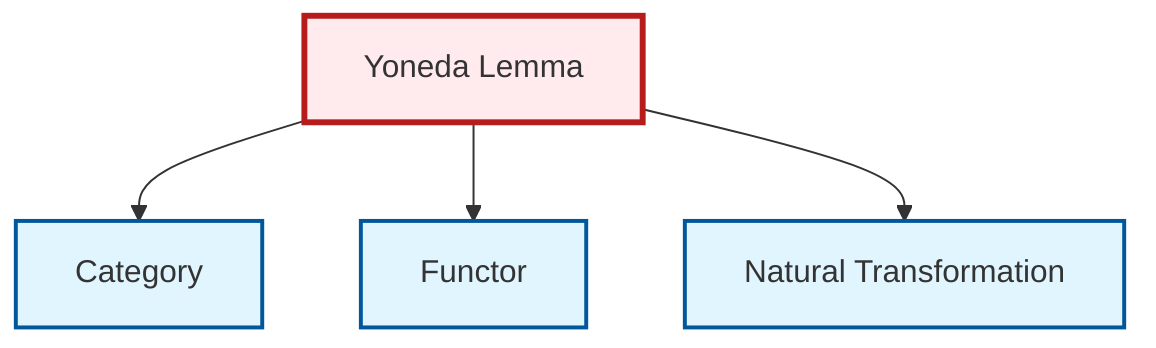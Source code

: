 graph TD
    classDef definition fill:#e1f5fe,stroke:#01579b,stroke-width:2px
    classDef theorem fill:#f3e5f5,stroke:#4a148c,stroke-width:2px
    classDef axiom fill:#fff3e0,stroke:#e65100,stroke-width:2px
    classDef example fill:#e8f5e9,stroke:#1b5e20,stroke-width:2px
    classDef current fill:#ffebee,stroke:#b71c1c,stroke-width:3px
    def-category["Category"]:::definition
    def-functor["Functor"]:::definition
    def-natural-transformation["Natural Transformation"]:::definition
    thm-yoneda["Yoneda Lemma"]:::theorem
    thm-yoneda --> def-category
    thm-yoneda --> def-functor
    thm-yoneda --> def-natural-transformation
    class thm-yoneda current